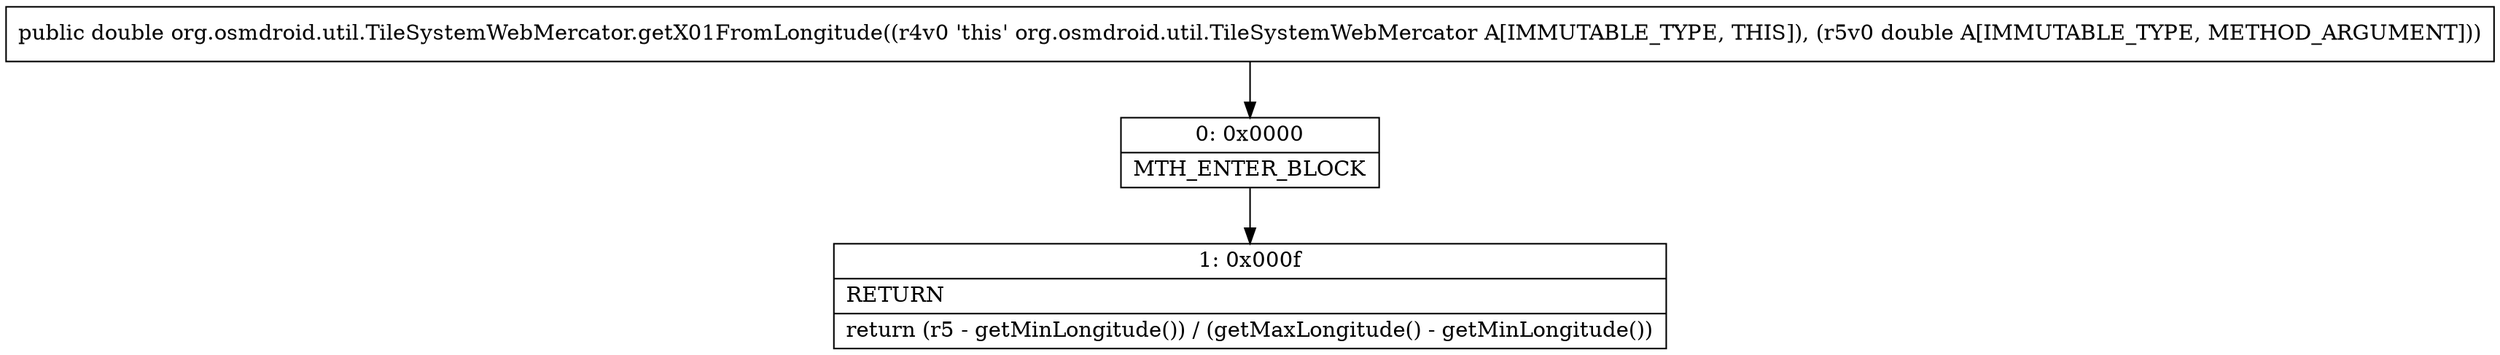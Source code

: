 digraph "CFG fororg.osmdroid.util.TileSystemWebMercator.getX01FromLongitude(D)D" {
Node_0 [shape=record,label="{0\:\ 0x0000|MTH_ENTER_BLOCK\l}"];
Node_1 [shape=record,label="{1\:\ 0x000f|RETURN\l|return (r5 \- getMinLongitude()) \/ (getMaxLongitude() \- getMinLongitude())\l}"];
MethodNode[shape=record,label="{public double org.osmdroid.util.TileSystemWebMercator.getX01FromLongitude((r4v0 'this' org.osmdroid.util.TileSystemWebMercator A[IMMUTABLE_TYPE, THIS]), (r5v0 double A[IMMUTABLE_TYPE, METHOD_ARGUMENT])) }"];
MethodNode -> Node_0;
Node_0 -> Node_1;
}


